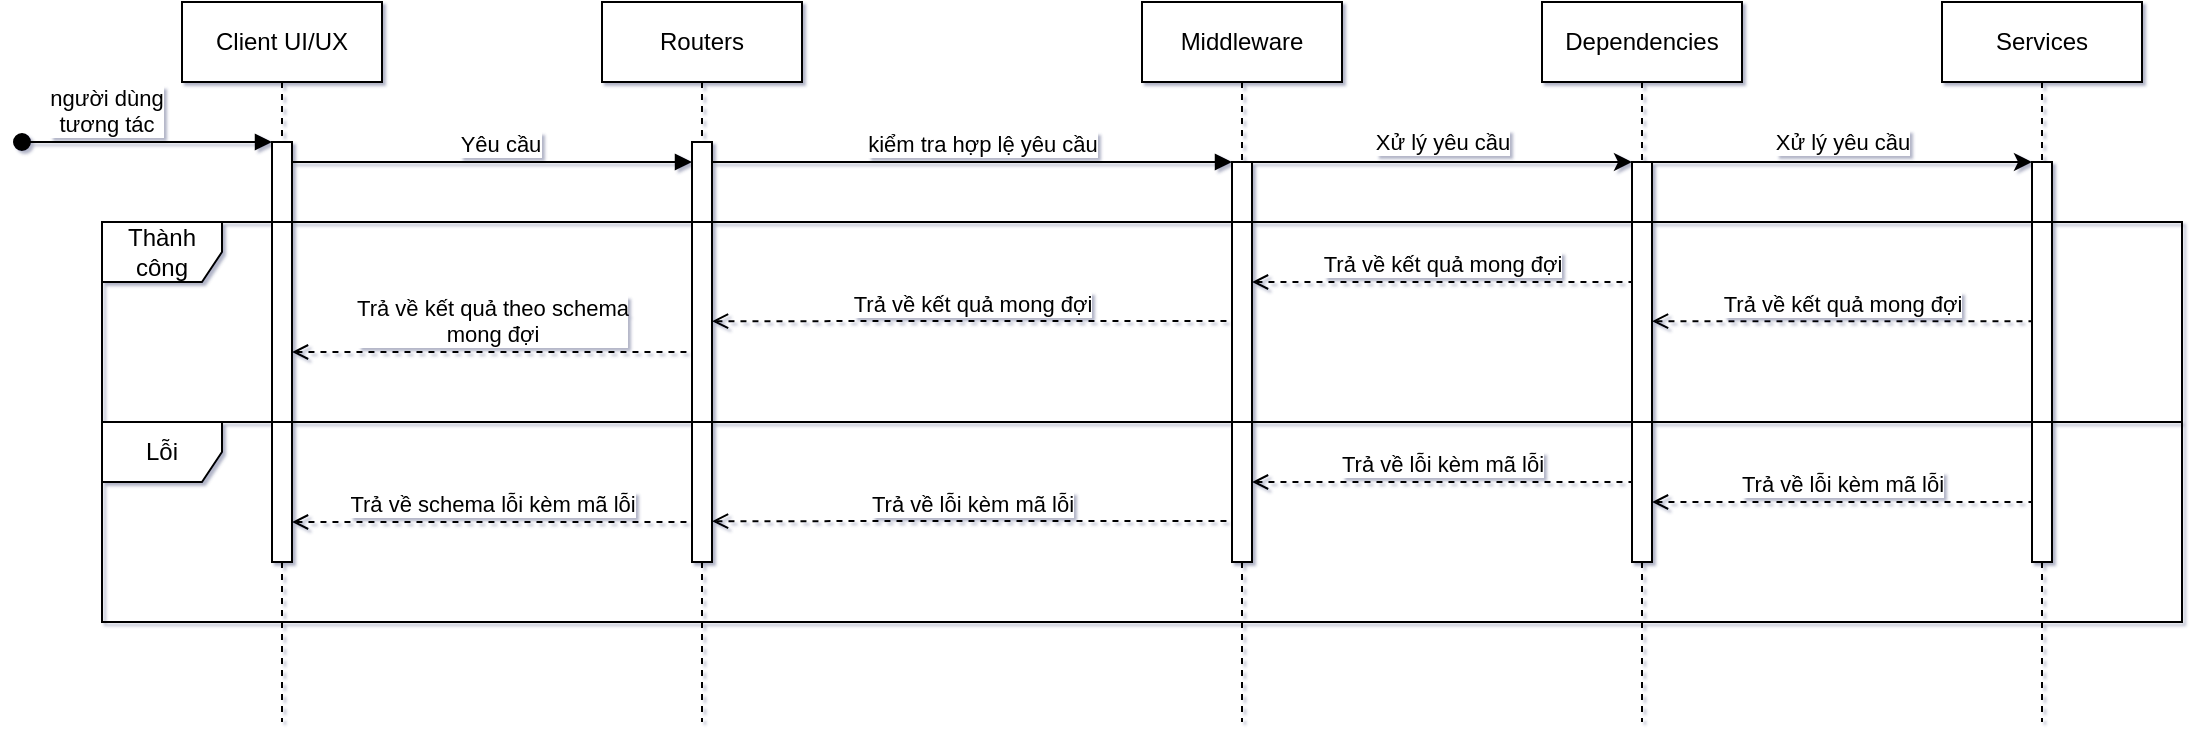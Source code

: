 <mxfile>
    <diagram name="Page-1" id="2YBvvXClWsGukQMizWep">
        <mxGraphModel dx="832" dy="537" grid="1" gridSize="10" guides="1" tooltips="1" connect="1" arrows="1" fold="1" page="1" pageScale="1" pageWidth="1100" pageHeight="1700" math="0" shadow="1">
            <root>
                <mxCell id="0"/>
                <mxCell id="1" parent="0"/>
                <mxCell id="aM9ryv3xv72pqoxQDRHE-1" value="Routers" style="shape=umlLifeline;perimeter=lifelinePerimeter;whiteSpace=wrap;html=1;container=0;dropTarget=0;collapsible=0;recursiveResize=0;outlineConnect=0;portConstraint=eastwest;newEdgeStyle={&quot;edgeStyle&quot;:&quot;elbowEdgeStyle&quot;,&quot;elbow&quot;:&quot;vertical&quot;,&quot;curved&quot;:0,&quot;rounded&quot;:0};" parent="1" vertex="1">
                    <mxGeometry x="310" y="40" width="100" height="360" as="geometry"/>
                </mxCell>
                <mxCell id="aM9ryv3xv72pqoxQDRHE-2" value="" style="html=1;points=[];perimeter=orthogonalPerimeter;outlineConnect=0;targetShapes=umlLifeline;portConstraint=eastwest;newEdgeStyle={&quot;edgeStyle&quot;:&quot;elbowEdgeStyle&quot;,&quot;elbow&quot;:&quot;vertical&quot;,&quot;curved&quot;:0,&quot;rounded&quot;:0};" parent="aM9ryv3xv72pqoxQDRHE-1" vertex="1">
                    <mxGeometry x="45" y="70" width="10" height="210" as="geometry"/>
                </mxCell>
                <mxCell id="aM9ryv3xv72pqoxQDRHE-3" value="người dùng &lt;br&gt;tương tác" style="html=1;verticalAlign=bottom;startArrow=oval;endArrow=block;startSize=8;edgeStyle=elbowEdgeStyle;elbow=vertical;curved=0;rounded=0;" parent="aM9ryv3xv72pqoxQDRHE-1" target="3" edge="1">
                    <mxGeometry x="-0.333" relative="1" as="geometry">
                        <mxPoint x="-290" y="70" as="sourcePoint"/>
                        <mxPoint x="-140" y="50" as="targetPoint"/>
                        <Array as="points">
                            <mxPoint x="-230" y="70"/>
                            <mxPoint x="-220" y="60"/>
                            <mxPoint x="40" y="60"/>
                        </Array>
                        <mxPoint as="offset"/>
                    </mxGeometry>
                </mxCell>
                <mxCell id="aM9ryv3xv72pqoxQDRHE-5" value="Middleware" style="shape=umlLifeline;perimeter=lifelinePerimeter;whiteSpace=wrap;html=1;container=0;dropTarget=0;collapsible=0;recursiveResize=0;outlineConnect=0;portConstraint=eastwest;newEdgeStyle={&quot;edgeStyle&quot;:&quot;elbowEdgeStyle&quot;,&quot;elbow&quot;:&quot;vertical&quot;,&quot;curved&quot;:0,&quot;rounded&quot;:0};" parent="1" vertex="1">
                    <mxGeometry x="580" y="40" width="100" height="360" as="geometry"/>
                </mxCell>
                <mxCell id="aM9ryv3xv72pqoxQDRHE-6" value="" style="html=1;points=[];perimeter=orthogonalPerimeter;outlineConnect=0;targetShapes=umlLifeline;portConstraint=eastwest;newEdgeStyle={&quot;edgeStyle&quot;:&quot;elbowEdgeStyle&quot;,&quot;elbow&quot;:&quot;vertical&quot;,&quot;curved&quot;:0,&quot;rounded&quot;:0};" parent="aM9ryv3xv72pqoxQDRHE-5" vertex="1">
                    <mxGeometry x="45" y="80" width="10" height="200" as="geometry"/>
                </mxCell>
                <mxCell id="aM9ryv3xv72pqoxQDRHE-7" value="kiểm tra hợp lệ yêu cầu" style="html=1;verticalAlign=bottom;endArrow=block;edgeStyle=elbowEdgeStyle;elbow=vertical;curved=0;rounded=0;" parent="1" source="aM9ryv3xv72pqoxQDRHE-2" target="aM9ryv3xv72pqoxQDRHE-6" edge="1">
                    <mxGeometry x="0.038" relative="1" as="geometry">
                        <mxPoint x="335" y="130" as="sourcePoint"/>
                        <Array as="points">
                            <mxPoint x="370" y="120"/>
                        </Array>
                        <mxPoint as="offset"/>
                    </mxGeometry>
                </mxCell>
                <mxCell id="aM9ryv3xv72pqoxQDRHE-10" value="Trả về kết quả mong đợi" style="html=1;verticalAlign=bottom;endArrow=none;dashed=1;endSize=8;edgeStyle=elbowEdgeStyle;elbow=vertical;curved=0;rounded=0;endFill=0;startArrow=open;startFill=0;" parent="1" edge="1">
                    <mxGeometry relative="1" as="geometry">
                        <mxPoint x="625" y="199.583" as="targetPoint"/>
                        <Array as="points"/>
                        <mxPoint x="365" y="199.583" as="sourcePoint"/>
                    </mxGeometry>
                </mxCell>
                <mxCell id="FjuvQRRgrO6sMCrjcoxV-6" value="Trả về lỗi kèm mã lỗi" style="html=1;verticalAlign=bottom;endArrow=none;dashed=1;endSize=8;edgeStyle=elbowEdgeStyle;elbow=vertical;curved=0;rounded=0;endFill=0;startArrow=open;startFill=0;" parent="1" edge="1">
                    <mxGeometry relative="1" as="geometry">
                        <mxPoint x="625" y="299.913" as="targetPoint"/>
                        <Array as="points"/>
                        <mxPoint x="365" y="299.58" as="sourcePoint"/>
                    </mxGeometry>
                </mxCell>
                <mxCell id="FjuvQRRgrO6sMCrjcoxV-7" value="Dependencies" style="shape=umlLifeline;perimeter=lifelinePerimeter;whiteSpace=wrap;html=1;container=0;dropTarget=0;collapsible=0;recursiveResize=0;outlineConnect=0;portConstraint=eastwest;newEdgeStyle={&quot;edgeStyle&quot;:&quot;elbowEdgeStyle&quot;,&quot;elbow&quot;:&quot;vertical&quot;,&quot;curved&quot;:0,&quot;rounded&quot;:0};" parent="1" vertex="1">
                    <mxGeometry x="780" y="40" width="100" height="360" as="geometry"/>
                </mxCell>
                <mxCell id="FjuvQRRgrO6sMCrjcoxV-8" value="" style="html=1;points=[];perimeter=orthogonalPerimeter;outlineConnect=0;targetShapes=umlLifeline;portConstraint=eastwest;newEdgeStyle={&quot;edgeStyle&quot;:&quot;elbowEdgeStyle&quot;,&quot;elbow&quot;:&quot;vertical&quot;,&quot;curved&quot;:0,&quot;rounded&quot;:0};" parent="FjuvQRRgrO6sMCrjcoxV-7" vertex="1">
                    <mxGeometry x="45" y="80" width="10" height="200" as="geometry"/>
                </mxCell>
                <mxCell id="FjuvQRRgrO6sMCrjcoxV-9" value="" style="endArrow=classic;html=1;rounded=0;" parent="1" edge="1">
                    <mxGeometry width="50" height="50" relative="1" as="geometry">
                        <mxPoint x="635" y="120" as="sourcePoint"/>
                        <mxPoint x="825" y="120" as="targetPoint"/>
                    </mxGeometry>
                </mxCell>
                <mxCell id="FjuvQRRgrO6sMCrjcoxV-10" value="Xử lý yêu cầu" style="edgeLabel;html=1;align=center;verticalAlign=middle;resizable=0;points=[];" parent="FjuvQRRgrO6sMCrjcoxV-9" vertex="1" connectable="0">
                    <mxGeometry x="-0.005" y="2" relative="1" as="geometry">
                        <mxPoint y="-8" as="offset"/>
                    </mxGeometry>
                </mxCell>
                <mxCell id="FjuvQRRgrO6sMCrjcoxV-11" value="Trả về kết quả mong đợi" style="html=1;verticalAlign=bottom;endArrow=none;dashed=1;endSize=8;edgeStyle=elbowEdgeStyle;elbow=vertical;curved=0;rounded=0;endFill=0;startArrow=open;startFill=0;" parent="1" source="aM9ryv3xv72pqoxQDRHE-6" target="FjuvQRRgrO6sMCrjcoxV-8" edge="1">
                    <mxGeometry relative="1" as="geometry">
                        <mxPoint x="900" y="180.207" as="targetPoint"/>
                        <Array as="points">
                            <mxPoint x="800" y="180"/>
                        </Array>
                        <mxPoint x="640" y="180" as="sourcePoint"/>
                    </mxGeometry>
                </mxCell>
                <mxCell id="FjuvQRRgrO6sMCrjcoxV-12" value="Trả về lỗi kèm mã lỗi" style="html=1;verticalAlign=bottom;endArrow=none;dashed=1;endSize=8;edgeStyle=elbowEdgeStyle;elbow=vertical;curved=0;rounded=0;endFill=0;startArrow=open;startFill=0;" parent="1" source="aM9ryv3xv72pqoxQDRHE-6" target="FjuvQRRgrO6sMCrjcoxV-8" edge="1">
                    <mxGeometry relative="1" as="geometry">
                        <mxPoint x="910" y="280" as="targetPoint"/>
                        <Array as="points">
                            <mxPoint x="800" y="280"/>
                        </Array>
                        <mxPoint x="650" y="280" as="sourcePoint"/>
                    </mxGeometry>
                </mxCell>
                <mxCell id="80FPOp_7XQ386B29gQPi-1" value="Services" style="shape=umlLifeline;perimeter=lifelinePerimeter;whiteSpace=wrap;html=1;container=0;dropTarget=0;collapsible=0;recursiveResize=0;outlineConnect=0;portConstraint=eastwest;newEdgeStyle={&quot;edgeStyle&quot;:&quot;elbowEdgeStyle&quot;,&quot;elbow&quot;:&quot;vertical&quot;,&quot;curved&quot;:0,&quot;rounded&quot;:0};" parent="1" vertex="1">
                    <mxGeometry x="980" y="40" width="100" height="360" as="geometry"/>
                </mxCell>
                <mxCell id="80FPOp_7XQ386B29gQPi-2" value="" style="html=1;points=[];perimeter=orthogonalPerimeter;outlineConnect=0;targetShapes=umlLifeline;portConstraint=eastwest;newEdgeStyle={&quot;edgeStyle&quot;:&quot;elbowEdgeStyle&quot;,&quot;elbow&quot;:&quot;vertical&quot;,&quot;curved&quot;:0,&quot;rounded&quot;:0};" parent="80FPOp_7XQ386B29gQPi-1" vertex="1">
                    <mxGeometry x="45" y="80" width="10" height="200" as="geometry"/>
                </mxCell>
                <mxCell id="80FPOp_7XQ386B29gQPi-3" value="" style="endArrow=classic;html=1;rounded=0;" parent="1" edge="1">
                    <mxGeometry width="50" height="50" relative="1" as="geometry">
                        <mxPoint x="835" y="120" as="sourcePoint"/>
                        <mxPoint x="1025" y="120" as="targetPoint"/>
                    </mxGeometry>
                </mxCell>
                <mxCell id="80FPOp_7XQ386B29gQPi-4" value="Xử lý yêu cầu" style="edgeLabel;html=1;align=center;verticalAlign=middle;resizable=0;points=[];" parent="80FPOp_7XQ386B29gQPi-3" vertex="1" connectable="0">
                    <mxGeometry x="-0.005" y="2" relative="1" as="geometry">
                        <mxPoint y="-8" as="offset"/>
                    </mxGeometry>
                </mxCell>
                <mxCell id="80FPOp_7XQ386B29gQPi-5" value="Trả về kết quả mong đợi" style="html=1;verticalAlign=bottom;endArrow=none;dashed=1;endSize=8;edgeStyle=elbowEdgeStyle;elbow=vertical;curved=0;rounded=0;endFill=0;startArrow=open;startFill=0;" parent="1" source="FjuvQRRgrO6sMCrjcoxV-8" target="80FPOp_7XQ386B29gQPi-2" edge="1">
                    <mxGeometry relative="1" as="geometry">
                        <mxPoint x="1020" y="199.58" as="targetPoint"/>
                        <Array as="points">
                            <mxPoint x="995" y="199.58"/>
                        </Array>
                        <mxPoint x="830" y="199.58" as="sourcePoint"/>
                    </mxGeometry>
                </mxCell>
                <mxCell id="80FPOp_7XQ386B29gQPi-6" value="Trả về lỗi kèm mã lỗi" style="html=1;verticalAlign=bottom;endArrow=none;dashed=1;endSize=8;edgeStyle=elbowEdgeStyle;elbow=vertical;curved=0;rounded=0;endFill=0;startArrow=open;startFill=0;" parent="1" source="FjuvQRRgrO6sMCrjcoxV-8" target="80FPOp_7XQ386B29gQPi-2" edge="1">
                    <mxGeometry relative="1" as="geometry">
                        <mxPoint x="1030" y="290" as="targetPoint"/>
                        <Array as="points">
                            <mxPoint x="1005" y="290"/>
                        </Array>
                        <mxPoint x="840" y="290" as="sourcePoint"/>
                    </mxGeometry>
                </mxCell>
                <mxCell id="2" value="Client UI/UX" style="shape=umlLifeline;perimeter=lifelinePerimeter;whiteSpace=wrap;html=1;container=0;dropTarget=0;collapsible=0;recursiveResize=0;outlineConnect=0;portConstraint=eastwest;newEdgeStyle={&quot;edgeStyle&quot;:&quot;elbowEdgeStyle&quot;,&quot;elbow&quot;:&quot;vertical&quot;,&quot;curved&quot;:0,&quot;rounded&quot;:0};" parent="1" vertex="1">
                    <mxGeometry x="100" y="40" width="100" height="360" as="geometry"/>
                </mxCell>
                <mxCell id="3" value="" style="html=1;points=[];perimeter=orthogonalPerimeter;outlineConnect=0;targetShapes=umlLifeline;portConstraint=eastwest;newEdgeStyle={&quot;edgeStyle&quot;:&quot;elbowEdgeStyle&quot;,&quot;elbow&quot;:&quot;vertical&quot;,&quot;curved&quot;:0,&quot;rounded&quot;:0};" parent="2" vertex="1">
                    <mxGeometry x="45" y="70" width="10" height="210" as="geometry"/>
                </mxCell>
                <mxCell id="5" value="Trả về kết quả theo schema&lt;br&gt;mong đợi" style="html=1;verticalAlign=bottom;endArrow=none;dashed=1;endSize=8;edgeStyle=elbowEdgeStyle;elbow=vertical;curved=0;rounded=0;endFill=0;startArrow=open;startFill=0;" parent="1" source="3" target="aM9ryv3xv72pqoxQDRHE-2" edge="1">
                    <mxGeometry relative="1" as="geometry">
                        <mxPoint x="510" y="210.283" as="targetPoint"/>
                        <Array as="points">
                            <mxPoint x="240" y="215"/>
                            <mxPoint x="230" y="180"/>
                            <mxPoint x="210" y="300"/>
                            <mxPoint x="270" y="230"/>
                            <mxPoint x="360" y="230"/>
                        </Array>
                        <mxPoint x="250" y="210.283" as="sourcePoint"/>
                    </mxGeometry>
                </mxCell>
                <mxCell id="6" value="Trả về schema lỗi kèm mã lỗi" style="html=1;verticalAlign=bottom;endArrow=none;dashed=1;endSize=8;edgeStyle=elbowEdgeStyle;elbow=vertical;curved=0;rounded=0;endFill=0;startArrow=open;startFill=0;" parent="1" source="3" target="aM9ryv3xv72pqoxQDRHE-2" edge="1">
                    <mxGeometry relative="1" as="geometry">
                        <mxPoint x="500" y="300.153" as="targetPoint"/>
                        <Array as="points">
                            <mxPoint x="230" y="300"/>
                        </Array>
                        <mxPoint x="240" y="299.82" as="sourcePoint"/>
                    </mxGeometry>
                </mxCell>
                <mxCell id="8" value="Yêu cầu" style="html=1;verticalAlign=bottom;endArrow=block;edgeStyle=elbowEdgeStyle;elbow=vertical;curved=0;rounded=0;" parent="1" source="3" target="aM9ryv3xv72pqoxQDRHE-2" edge="1">
                    <mxGeometry x="0.038" relative="1" as="geometry">
                        <mxPoint x="260" y="120" as="sourcePoint"/>
                        <Array as="points">
                            <mxPoint x="265" y="120"/>
                        </Array>
                        <mxPoint as="offset"/>
                        <mxPoint x="520" y="120" as="targetPoint"/>
                    </mxGeometry>
                </mxCell>
                <mxCell id="FjuvQRRgrO6sMCrjcoxV-4" value="Lỗi" style="shape=umlFrame;whiteSpace=wrap;html=1;pointerEvents=0;" parent="1" vertex="1">
                    <mxGeometry x="60" y="250" width="1040" height="100" as="geometry"/>
                </mxCell>
                <mxCell id="FjuvQRRgrO6sMCrjcoxV-1" value="Thành công" style="shape=umlFrame;whiteSpace=wrap;html=1;pointerEvents=0;" parent="1" vertex="1">
                    <mxGeometry x="60" y="150" width="1040" height="100" as="geometry"/>
                </mxCell>
            </root>
        </mxGraphModel>
    </diagram>
</mxfile>